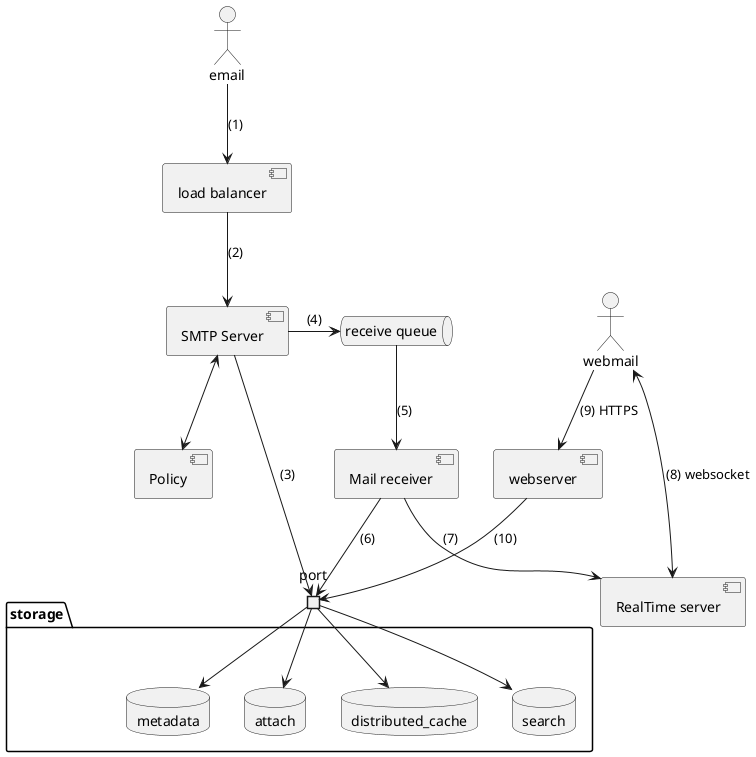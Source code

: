 @startuml

actor email
email -d-> [load balancer] : (1)
[load balancer] --> [SMTP Server] : (2)
[SMTP Server] <--> [Policy]

queue "receive queue"
[SMTP Server] -> "receive queue" : (4)
"receive queue" --> [Mail receiver] : (5)

package storage{
    database metadata
    database attach
    database distributed_cache
    database search
    portin port

    port --> metadata
    port --> attach
    port --> distributed_cache
    port --> search
}

[Mail receiver] --> port : (6)

[Mail receiver] --> [RealTime server] : (7)
actor webmail
webmail <--> [RealTime server] : (8) websocket
webmail --> [webserver] : (9) HTTPS

[webserver] --> port : (10)
[SMTP Server] --> port : (3)
@enduml